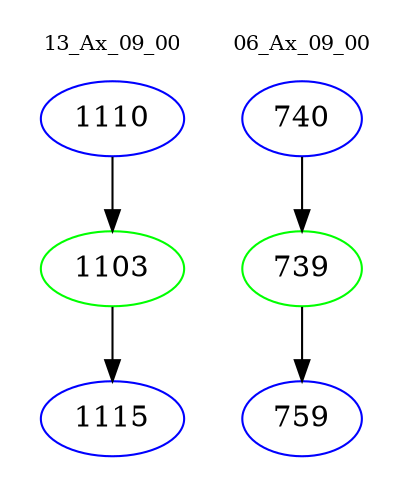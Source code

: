 digraph{
subgraph cluster_0 {
color = white
label = "13_Ax_09_00";
fontsize=10;
T0_1110 [label="1110", color="blue"]
T0_1110 -> T0_1103 [color="black"]
T0_1103 [label="1103", color="green"]
T0_1103 -> T0_1115 [color="black"]
T0_1115 [label="1115", color="blue"]
}
subgraph cluster_1 {
color = white
label = "06_Ax_09_00";
fontsize=10;
T1_740 [label="740", color="blue"]
T1_740 -> T1_739 [color="black"]
T1_739 [label="739", color="green"]
T1_739 -> T1_759 [color="black"]
T1_759 [label="759", color="blue"]
}
}
